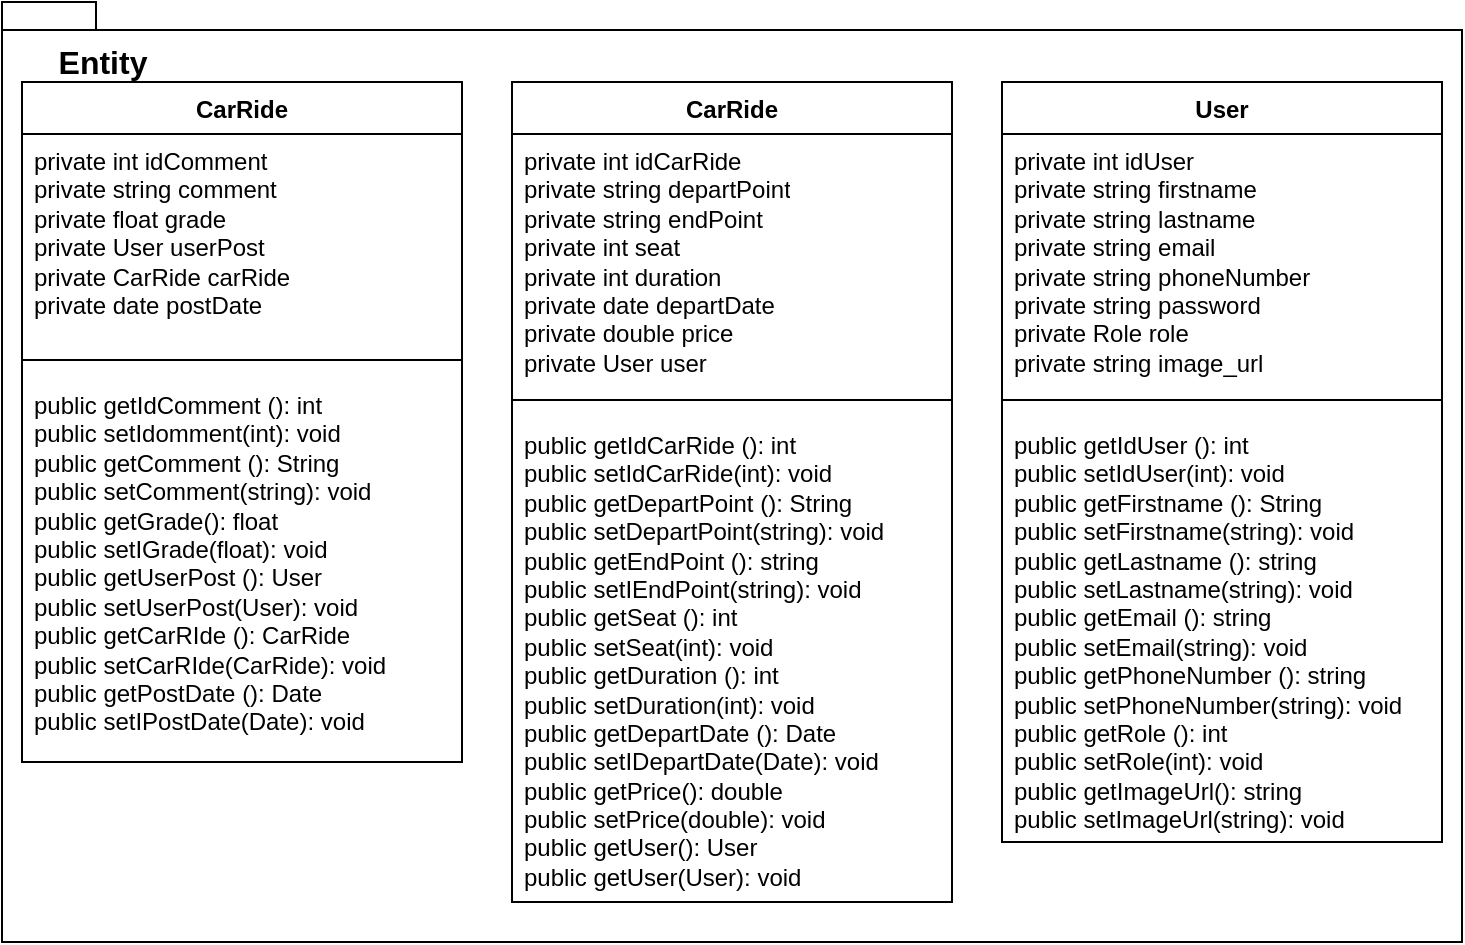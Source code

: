 <mxfile version="21.7.2" type="device">
  <diagram name="Page-1" id="yt8qZuHzORfMrn-P9UZN">
    <mxGraphModel dx="1820" dy="1824" grid="1" gridSize="10" guides="1" tooltips="1" connect="1" arrows="1" fold="1" page="1" pageScale="1" pageWidth="827" pageHeight="1169" math="0" shadow="0">
      <root>
        <mxCell id="0" />
        <mxCell id="1" parent="0" />
        <mxCell id="rnVSoHv5j1S1c1L_8Rnp-1" value="" style="shape=folder;fontStyle=1;spacingTop=10;tabWidth=40;tabHeight=14;tabPosition=left;html=1;whiteSpace=wrap;fontSize=16;" parent="1" vertex="1">
          <mxGeometry x="-790" y="-10" width="730" height="470" as="geometry" />
        </mxCell>
        <mxCell id="mIQOjdDoEMIQcKgDkukB-1" value="User" style="swimlane;fontStyle=1;align=center;verticalAlign=top;childLayout=stackLayout;horizontal=1;startSize=26;horizontalStack=0;resizeParent=1;resizeParentMax=0;resizeLast=0;collapsible=1;marginBottom=0;whiteSpace=wrap;html=1;" parent="1" vertex="1">
          <mxGeometry x="-290" y="30" width="220" height="380" as="geometry" />
        </mxCell>
        <mxCell id="mIQOjdDoEMIQcKgDkukB-2" value="private int idUser&lt;br style=&quot;border-color: var(--border-color);&quot;&gt;private string firstname&lt;br style=&quot;border-color: var(--border-color);&quot;&gt;private string lastname&lt;br style=&quot;border-color: var(--border-color);&quot;&gt;private string email&lt;br style=&quot;border-color: var(--border-color);&quot;&gt;private string phoneNumber&lt;br style=&quot;border-color: var(--border-color);&quot;&gt;private string password&lt;br style=&quot;border-color: var(--border-color);&quot;&gt;private Role role&lt;br style=&quot;border-color: var(--border-color);&quot;&gt;private string image_url" style="text;strokeColor=none;fillColor=none;align=left;verticalAlign=top;spacingLeft=4;spacingRight=4;overflow=hidden;rotatable=0;points=[[0,0.5],[1,0.5]];portConstraint=eastwest;whiteSpace=wrap;html=1;" parent="mIQOjdDoEMIQcKgDkukB-1" vertex="1">
          <mxGeometry y="26" width="220" height="124" as="geometry" />
        </mxCell>
        <mxCell id="mIQOjdDoEMIQcKgDkukB-3" value="" style="line;strokeWidth=1;fillColor=none;align=left;verticalAlign=middle;spacingTop=-1;spacingLeft=3;spacingRight=3;rotatable=0;labelPosition=right;points=[];portConstraint=eastwest;strokeColor=inherit;" parent="mIQOjdDoEMIQcKgDkukB-1" vertex="1">
          <mxGeometry y="150" width="220" height="18" as="geometry" />
        </mxCell>
        <mxCell id="mIQOjdDoEMIQcKgDkukB-4" value="public getIdUser (): int&lt;br&gt;public setIdUser(int): void&lt;br&gt;public getFirstname (): String&lt;br style=&quot;border-color: var(--border-color);&quot;&gt;public setFirstname(string): void&lt;br&gt;public getLastname (): string&lt;br style=&quot;border-color: var(--border-color);&quot;&gt;public setLastname(string): void&lt;br&gt;public getEmail (): string&lt;br style=&quot;border-color: var(--border-color);&quot;&gt;public setEmail(string): void&lt;br&gt;public getPhoneNumber (): string&lt;br style=&quot;border-color: var(--border-color);&quot;&gt;public setPhoneNumber(string): void&lt;br&gt;public getRole (): int&lt;br style=&quot;border-color: var(--border-color);&quot;&gt;public setRole(int): void&lt;br&gt;public getImageUrl(): string&lt;br style=&quot;border-color: var(--border-color);&quot;&gt;public setImageUrl(string): void" style="text;strokeColor=none;fillColor=none;align=left;verticalAlign=top;spacingLeft=4;spacingRight=4;overflow=hidden;rotatable=0;points=[[0,0.5],[1,0.5]];portConstraint=eastwest;whiteSpace=wrap;html=1;" parent="mIQOjdDoEMIQcKgDkukB-1" vertex="1">
          <mxGeometry y="168" width="220" height="212" as="geometry" />
        </mxCell>
        <mxCell id="mIQOjdDoEMIQcKgDkukB-20" value="CarRide" style="swimlane;fontStyle=1;align=center;verticalAlign=top;childLayout=stackLayout;horizontal=1;startSize=26;horizontalStack=0;resizeParent=1;resizeParentMax=0;resizeLast=0;collapsible=1;marginBottom=0;whiteSpace=wrap;html=1;" parent="1" vertex="1">
          <mxGeometry x="-535" y="30" width="220" height="410" as="geometry" />
        </mxCell>
        <mxCell id="mIQOjdDoEMIQcKgDkukB-21" value="private int idCarRide&lt;br style=&quot;border-color: var(--border-color);&quot;&gt;private string departPoint&lt;br style=&quot;border-color: var(--border-color);&quot;&gt;private string endPoint&lt;br style=&quot;border-color: var(--border-color);&quot;&gt;private int seat&lt;br style=&quot;border-color: var(--border-color);&quot;&gt;private int duration&lt;br style=&quot;border-color: var(--border-color);&quot;&gt;private date departDate&lt;br&gt;private double price&lt;br style=&quot;border-color: var(--border-color);&quot;&gt;private User user" style="text;strokeColor=none;fillColor=none;align=left;verticalAlign=top;spacingLeft=4;spacingRight=4;overflow=hidden;rotatable=0;points=[[0,0.5],[1,0.5]];portConstraint=eastwest;whiteSpace=wrap;html=1;" parent="mIQOjdDoEMIQcKgDkukB-20" vertex="1">
          <mxGeometry y="26" width="220" height="124" as="geometry" />
        </mxCell>
        <mxCell id="mIQOjdDoEMIQcKgDkukB-22" value="" style="line;strokeWidth=1;fillColor=none;align=left;verticalAlign=middle;spacingTop=-1;spacingLeft=3;spacingRight=3;rotatable=0;labelPosition=right;points=[];portConstraint=eastwest;strokeColor=inherit;" parent="mIQOjdDoEMIQcKgDkukB-20" vertex="1">
          <mxGeometry y="150" width="220" height="18" as="geometry" />
        </mxCell>
        <mxCell id="mIQOjdDoEMIQcKgDkukB-23" value="public getIdCarRide (): int&lt;br&gt;public setIdCarRide(int): void&lt;br&gt;public getDepartPoint (): String&lt;br style=&quot;border-color: var(--border-color);&quot;&gt;public setDepartPoint(string): void&lt;br&gt;public getEndPoint&amp;nbsp;(): string&lt;br style=&quot;border-color: var(--border-color);&quot;&gt;public setIEndPoint(string): void&lt;br&gt;public getSeat (): int&lt;br style=&quot;border-color: var(--border-color);&quot;&gt;public setSeat(int): void&lt;br&gt;public getDuration (): int&lt;br style=&quot;border-color: var(--border-color);&quot;&gt;public setDuration(int): void&lt;br&gt;public getDepartDate (): Date&lt;br style=&quot;border-color: var(--border-color);&quot;&gt;public setIDepartDate(Date): void&lt;br&gt;public getPrice(): double&lt;br style=&quot;border-color: var(--border-color);&quot;&gt;public setPrice(double): void&lt;br&gt;public getUser(): User&lt;br style=&quot;border-color: var(--border-color);&quot;&gt;public getUser(User): void" style="text;strokeColor=none;fillColor=none;align=left;verticalAlign=top;spacingLeft=4;spacingRight=4;overflow=hidden;rotatable=0;points=[[0,0.5],[1,0.5]];portConstraint=eastwest;whiteSpace=wrap;html=1;" parent="mIQOjdDoEMIQcKgDkukB-20" vertex="1">
          <mxGeometry y="168" width="220" height="242" as="geometry" />
        </mxCell>
        <mxCell id="mIQOjdDoEMIQcKgDkukB-24" value="CarRide" style="swimlane;fontStyle=1;align=center;verticalAlign=top;childLayout=stackLayout;horizontal=1;startSize=26;horizontalStack=0;resizeParent=1;resizeParentMax=0;resizeLast=0;collapsible=1;marginBottom=0;whiteSpace=wrap;html=1;" parent="1" vertex="1">
          <mxGeometry x="-780" y="30" width="220" height="340" as="geometry" />
        </mxCell>
        <mxCell id="mIQOjdDoEMIQcKgDkukB-25" value="private int idComment&lt;br style=&quot;border-color: var(--border-color);&quot;&gt;private string comment&lt;br style=&quot;border-color: var(--border-color);&quot;&gt;private float grade&lt;br style=&quot;border-color: var(--border-color);&quot;&gt;private User userPost&lt;br style=&quot;border-color: var(--border-color);&quot;&gt;private CarRide carRide&lt;br style=&quot;border-color: var(--border-color);&quot;&gt;private date postDate" style="text;strokeColor=none;fillColor=none;align=left;verticalAlign=top;spacingLeft=4;spacingRight=4;overflow=hidden;rotatable=0;points=[[0,0.5],[1,0.5]];portConstraint=eastwest;whiteSpace=wrap;html=1;" parent="mIQOjdDoEMIQcKgDkukB-24" vertex="1">
          <mxGeometry y="26" width="220" height="104" as="geometry" />
        </mxCell>
        <mxCell id="mIQOjdDoEMIQcKgDkukB-26" value="" style="line;strokeWidth=1;fillColor=none;align=left;verticalAlign=middle;spacingTop=-1;spacingLeft=3;spacingRight=3;rotatable=0;labelPosition=right;points=[];portConstraint=eastwest;strokeColor=inherit;" parent="mIQOjdDoEMIQcKgDkukB-24" vertex="1">
          <mxGeometry y="130" width="220" height="18" as="geometry" />
        </mxCell>
        <mxCell id="mIQOjdDoEMIQcKgDkukB-27" value="public getIdComment (): int&lt;br&gt;public setIdomment(int): void&lt;br&gt;public getComment (): String&lt;br style=&quot;border-color: var(--border-color);&quot;&gt;public setComment(string): void&lt;br&gt;public getGrade(): float&lt;br style=&quot;border-color: var(--border-color);&quot;&gt;public setIGrade(float): void&lt;br&gt;public getUserPost (): User&lt;br style=&quot;border-color: var(--border-color);&quot;&gt;public setUserPost(User): void&lt;br&gt;public getCarRIde (): CarRide&lt;br style=&quot;border-color: var(--border-color);&quot;&gt;public setCarRIde(CarRide): void&lt;br&gt;public getPostDate (): Date&lt;br style=&quot;border-color: var(--border-color);&quot;&gt;public setIPostDate(Date): void&lt;br&gt;" style="text;strokeColor=none;fillColor=none;align=left;verticalAlign=top;spacingLeft=4;spacingRight=4;overflow=hidden;rotatable=0;points=[[0,0.5],[1,0.5]];portConstraint=eastwest;whiteSpace=wrap;html=1;" parent="mIQOjdDoEMIQcKgDkukB-24" vertex="1">
          <mxGeometry y="148" width="220" height="192" as="geometry" />
        </mxCell>
        <mxCell id="rnVSoHv5j1S1c1L_8Rnp-5" value="Entity" style="text;align=center;fontStyle=1;verticalAlign=middle;spacingLeft=3;spacingRight=3;strokeColor=none;rotatable=0;points=[[0,0.5],[1,0.5]];portConstraint=eastwest;html=1;fontSize=16;" parent="1" vertex="1">
          <mxGeometry x="-780" y="10" width="80" height="20" as="geometry" />
        </mxCell>
      </root>
    </mxGraphModel>
  </diagram>
</mxfile>
